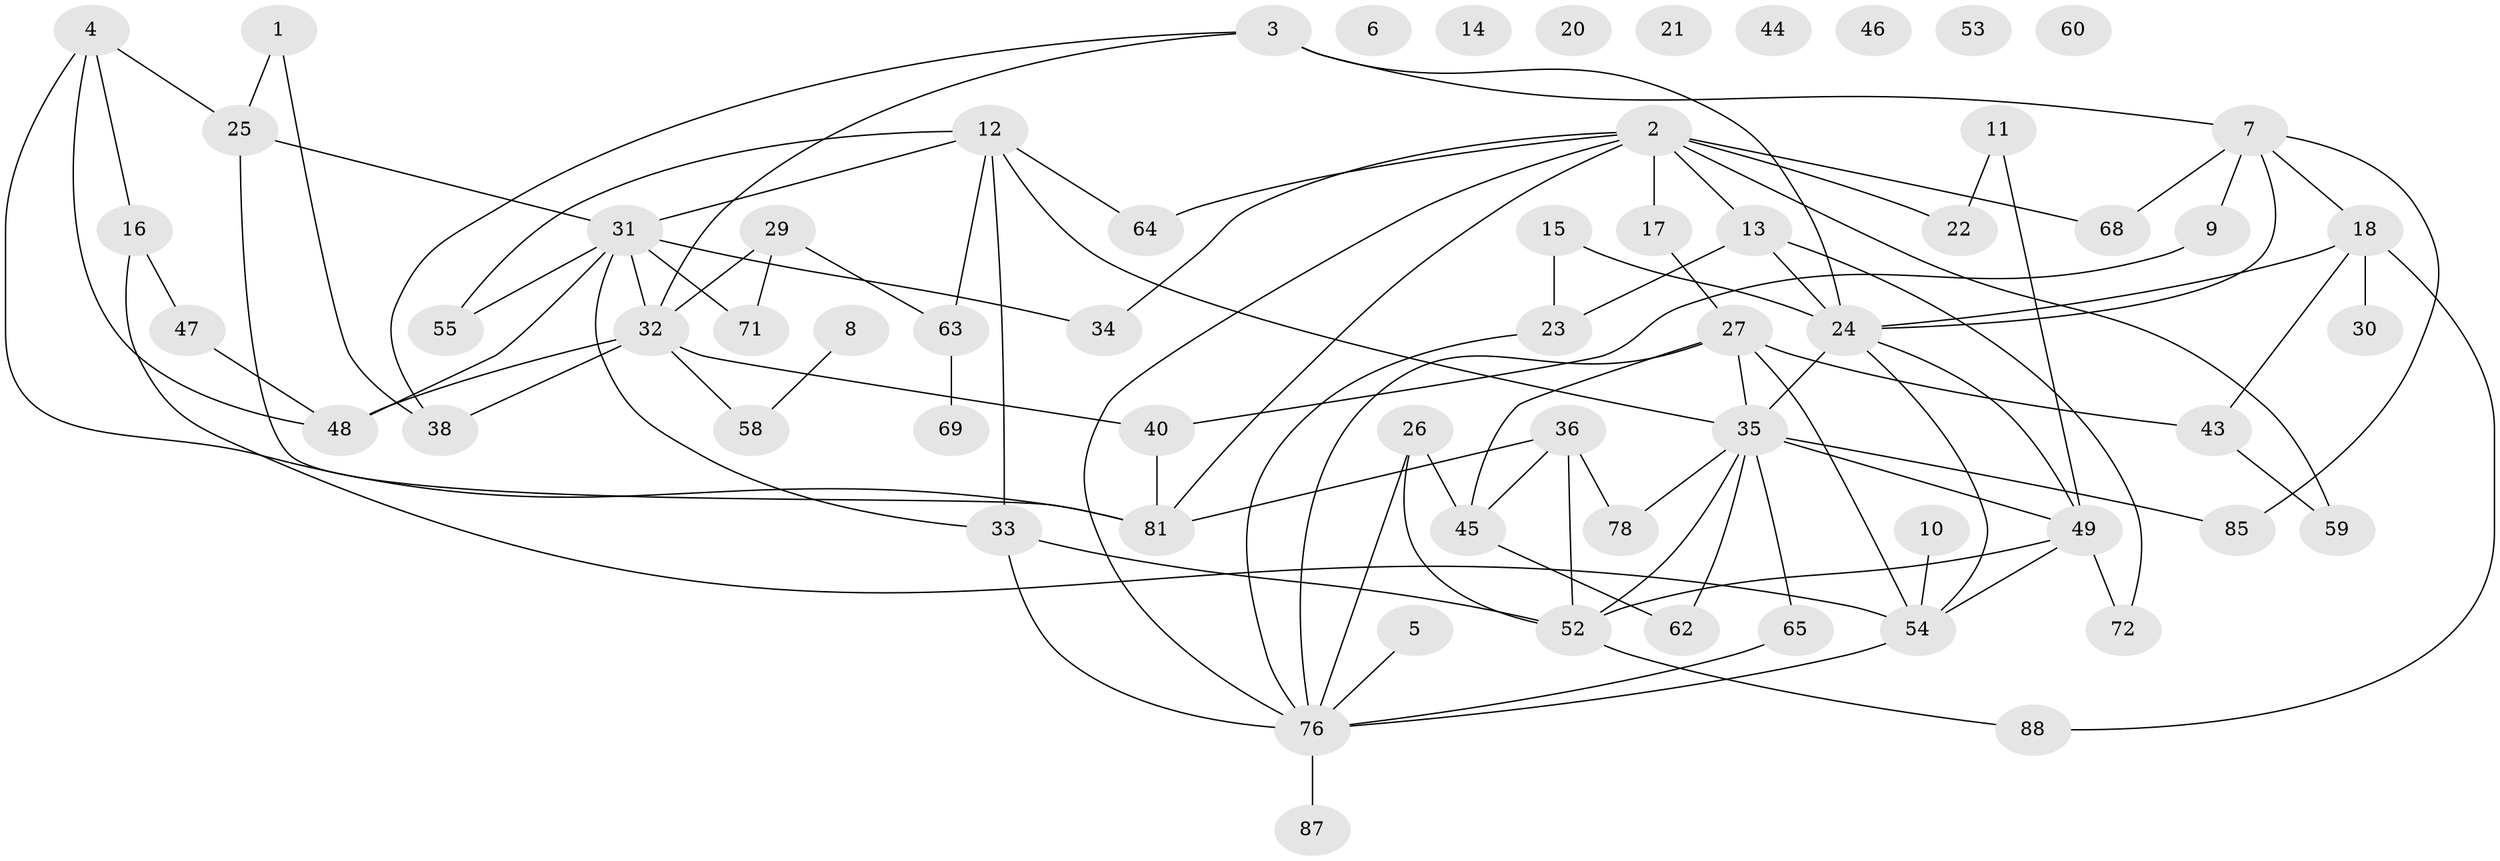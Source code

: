 // original degree distribution, {2: 0.2727272727272727, 6: 0.056818181818181816, 4: 0.11363636363636363, 3: 0.26136363636363635, 1: 0.11363636363636363, 0: 0.07954545454545454, 5: 0.06818181818181818, 7: 0.03409090909090909}
// Generated by graph-tools (version 1.1) at 2025/41/03/06/25 10:41:21]
// undirected, 64 vertices, 99 edges
graph export_dot {
graph [start="1"]
  node [color=gray90,style=filled];
  1;
  2 [super="+37"];
  3;
  4 [super="+28"];
  5;
  6;
  7 [super="+50"];
  8;
  9;
  10;
  11;
  12 [super="+51"];
  13 [super="+83"];
  14;
  15;
  16 [super="+19"];
  17;
  18 [super="+56"];
  20;
  21;
  22 [super="+79"];
  23;
  24 [super="+41"];
  25 [super="+39"];
  26;
  27 [super="+80"];
  29 [super="+75"];
  30;
  31 [super="+86"];
  32 [super="+57"];
  33;
  34;
  35 [super="+42"];
  36 [super="+73"];
  38 [super="+70"];
  40;
  43;
  44;
  45 [super="+84"];
  46;
  47;
  48 [super="+67"];
  49;
  52 [super="+61"];
  53 [super="+66"];
  54 [super="+77"];
  55;
  58;
  59;
  60;
  62;
  63 [super="+74"];
  64;
  65;
  68;
  69;
  71;
  72;
  76 [super="+82"];
  78;
  81;
  85;
  87;
  88;
  1 -- 25;
  1 -- 38;
  2 -- 59;
  2 -- 64;
  2 -- 76;
  2 -- 81;
  2 -- 17;
  2 -- 34;
  2 -- 68;
  2 -- 22;
  2 -- 13;
  3 -- 7;
  3 -- 38;
  3 -- 24;
  3 -- 32;
  4 -- 81;
  4 -- 25;
  4 -- 16;
  4 -- 48;
  5 -- 76;
  7 -- 68;
  7 -- 85;
  7 -- 24;
  7 -- 9;
  7 -- 18;
  8 -- 58;
  9 -- 40;
  10 -- 54;
  11 -- 22;
  11 -- 49;
  12 -- 55;
  12 -- 35;
  12 -- 64;
  12 -- 33;
  12 -- 31;
  12 -- 63;
  13 -- 23;
  13 -- 72;
  13 -- 24;
  15 -- 23;
  15 -- 24;
  16 -- 54;
  16 -- 47;
  17 -- 27;
  18 -- 30;
  18 -- 43;
  18 -- 24;
  18 -- 88;
  23 -- 76;
  24 -- 49;
  24 -- 35;
  24 -- 54;
  25 -- 81;
  25 -- 31;
  26 -- 52;
  26 -- 76;
  26 -- 45;
  27 -- 35;
  27 -- 43;
  27 -- 45;
  27 -- 54;
  27 -- 76;
  29 -- 63;
  29 -- 32;
  29 -- 71;
  31 -- 33;
  31 -- 34 [weight=2];
  31 -- 48;
  31 -- 32;
  31 -- 55;
  31 -- 71;
  32 -- 38;
  32 -- 48;
  32 -- 40;
  32 -- 58;
  33 -- 76;
  33 -- 52;
  35 -- 78;
  35 -- 65;
  35 -- 49;
  35 -- 85;
  35 -- 62;
  35 -- 52;
  36 -- 52;
  36 -- 81;
  36 -- 45;
  36 -- 78;
  40 -- 81;
  43 -- 59;
  45 -- 62;
  47 -- 48;
  49 -- 52;
  49 -- 72;
  49 -- 54;
  52 -- 88;
  54 -- 76;
  63 -- 69;
  65 -- 76;
  76 -- 87;
}
